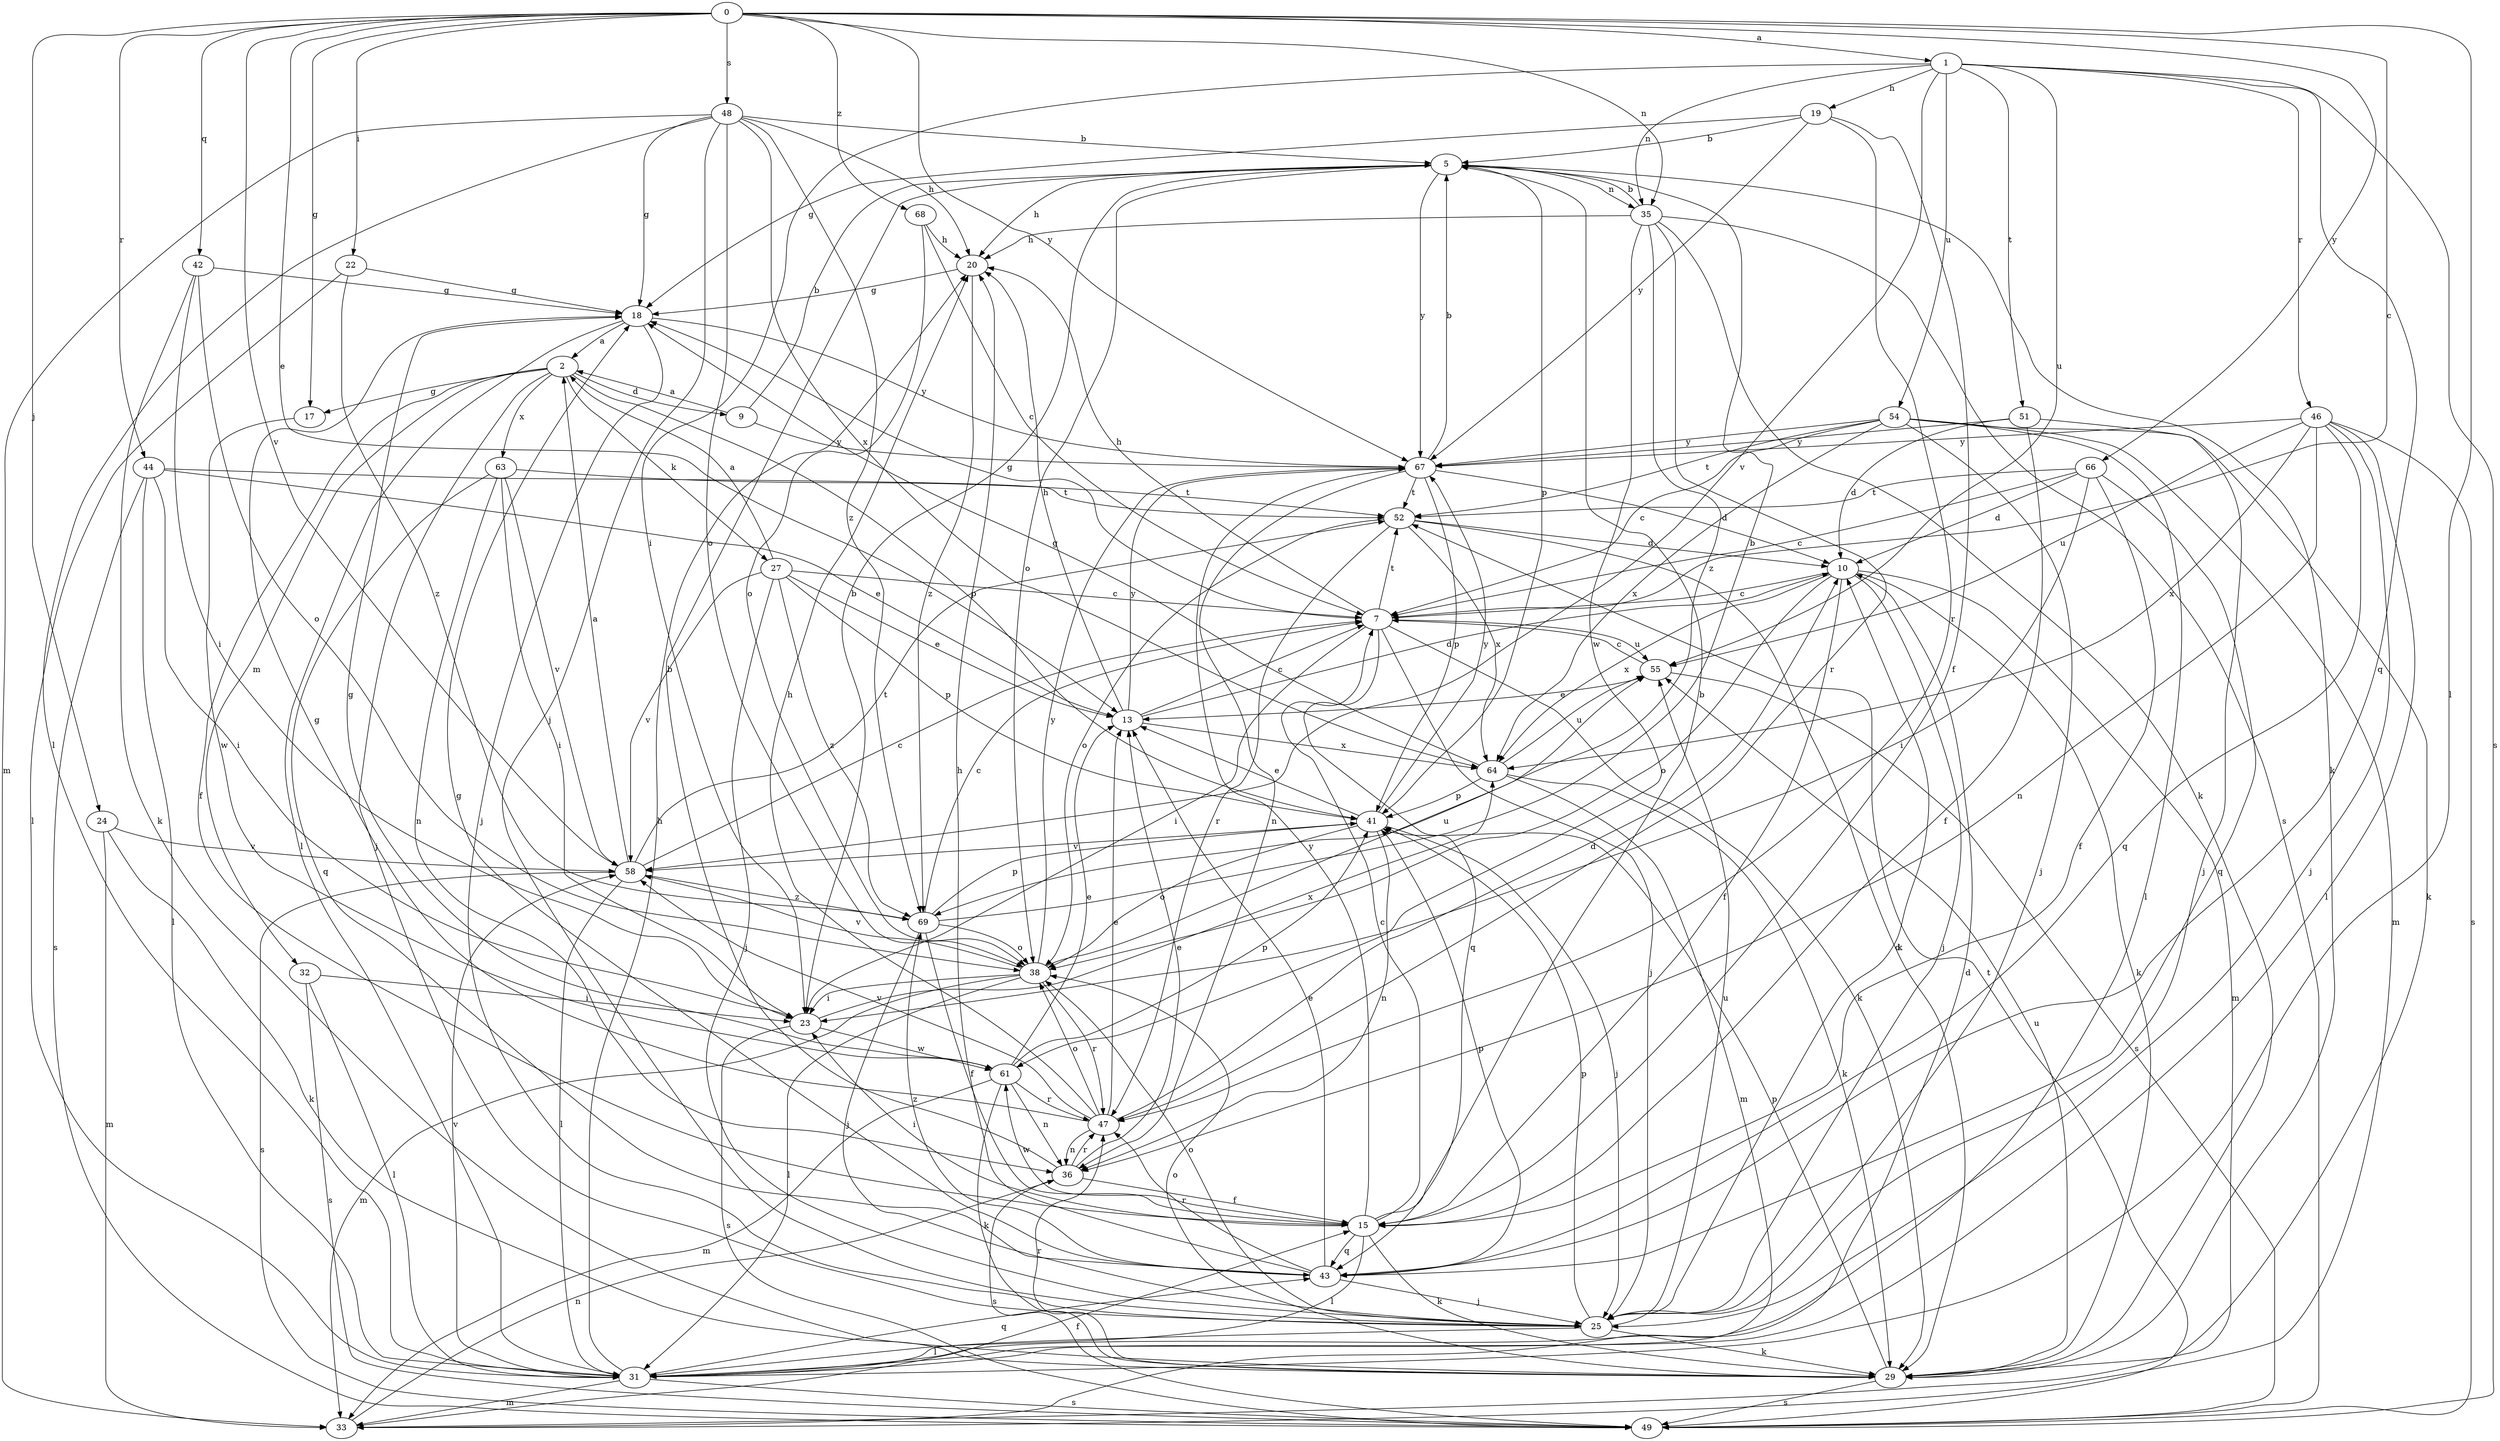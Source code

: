 strict digraph  {
0;
1;
2;
5;
7;
9;
10;
13;
15;
17;
18;
19;
20;
22;
23;
24;
25;
27;
29;
31;
32;
33;
35;
36;
38;
41;
42;
43;
44;
46;
47;
48;
49;
51;
52;
54;
55;
58;
61;
63;
64;
66;
67;
68;
69;
0 -> 1  [label=a];
0 -> 7  [label=c];
0 -> 13  [label=e];
0 -> 17  [label=g];
0 -> 22  [label=i];
0 -> 24  [label=j];
0 -> 31  [label=l];
0 -> 35  [label=n];
0 -> 42  [label=q];
0 -> 44  [label=r];
0 -> 48  [label=s];
0 -> 58  [label=v];
0 -> 66  [label=y];
0 -> 67  [label=y];
0 -> 68  [label=z];
1 -> 19  [label=h];
1 -> 23  [label=i];
1 -> 35  [label=n];
1 -> 43  [label=q];
1 -> 46  [label=r];
1 -> 49  [label=s];
1 -> 51  [label=t];
1 -> 54  [label=u];
1 -> 55  [label=u];
1 -> 58  [label=v];
2 -> 9  [label=d];
2 -> 15  [label=f];
2 -> 17  [label=g];
2 -> 25  [label=j];
2 -> 27  [label=k];
2 -> 32  [label=m];
2 -> 41  [label=p];
2 -> 63  [label=x];
5 -> 20  [label=h];
5 -> 29  [label=k];
5 -> 35  [label=n];
5 -> 38  [label=o];
5 -> 41  [label=p];
5 -> 67  [label=y];
7 -> 18  [label=g];
7 -> 20  [label=h];
7 -> 23  [label=i];
7 -> 25  [label=j];
7 -> 29  [label=k];
7 -> 43  [label=q];
7 -> 52  [label=t];
7 -> 55  [label=u];
9 -> 2  [label=a];
9 -> 5  [label=b];
9 -> 67  [label=y];
10 -> 7  [label=c];
10 -> 15  [label=f];
10 -> 25  [label=j];
10 -> 29  [label=k];
10 -> 33  [label=m];
10 -> 38  [label=o];
10 -> 64  [label=x];
13 -> 7  [label=c];
13 -> 10  [label=d];
13 -> 20  [label=h];
13 -> 64  [label=x];
13 -> 67  [label=y];
15 -> 5  [label=b];
15 -> 7  [label=c];
15 -> 23  [label=i];
15 -> 29  [label=k];
15 -> 31  [label=l];
15 -> 43  [label=q];
15 -> 61  [label=w];
15 -> 67  [label=y];
17 -> 61  [label=w];
18 -> 2  [label=a];
18 -> 25  [label=j];
18 -> 31  [label=l];
18 -> 67  [label=y];
19 -> 5  [label=b];
19 -> 15  [label=f];
19 -> 18  [label=g];
19 -> 47  [label=r];
19 -> 67  [label=y];
20 -> 18  [label=g];
20 -> 69  [label=z];
22 -> 18  [label=g];
22 -> 31  [label=l];
22 -> 69  [label=z];
23 -> 5  [label=b];
23 -> 49  [label=s];
23 -> 61  [label=w];
23 -> 64  [label=x];
24 -> 29  [label=k];
24 -> 33  [label=m];
24 -> 58  [label=v];
25 -> 10  [label=d];
25 -> 29  [label=k];
25 -> 31  [label=l];
25 -> 38  [label=o];
25 -> 41  [label=p];
25 -> 55  [label=u];
27 -> 2  [label=a];
27 -> 7  [label=c];
27 -> 13  [label=e];
27 -> 25  [label=j];
27 -> 41  [label=p];
27 -> 58  [label=v];
27 -> 69  [label=z];
29 -> 38  [label=o];
29 -> 41  [label=p];
29 -> 47  [label=r];
29 -> 49  [label=s];
29 -> 55  [label=u];
31 -> 10  [label=d];
31 -> 20  [label=h];
31 -> 33  [label=m];
31 -> 43  [label=q];
31 -> 49  [label=s];
31 -> 58  [label=v];
32 -> 23  [label=i];
32 -> 31  [label=l];
32 -> 49  [label=s];
33 -> 15  [label=f];
33 -> 36  [label=n];
35 -> 5  [label=b];
35 -> 20  [label=h];
35 -> 29  [label=k];
35 -> 47  [label=r];
35 -> 49  [label=s];
35 -> 61  [label=w];
35 -> 69  [label=z];
36 -> 5  [label=b];
36 -> 13  [label=e];
36 -> 15  [label=f];
36 -> 47  [label=r];
36 -> 49  [label=s];
38 -> 23  [label=i];
38 -> 31  [label=l];
38 -> 33  [label=m];
38 -> 47  [label=r];
38 -> 55  [label=u];
38 -> 58  [label=v];
38 -> 67  [label=y];
41 -> 13  [label=e];
41 -> 25  [label=j];
41 -> 36  [label=n];
41 -> 38  [label=o];
41 -> 58  [label=v];
41 -> 67  [label=y];
42 -> 18  [label=g];
42 -> 23  [label=i];
42 -> 29  [label=k];
42 -> 38  [label=o];
43 -> 13  [label=e];
43 -> 18  [label=g];
43 -> 20  [label=h];
43 -> 25  [label=j];
43 -> 41  [label=p];
43 -> 47  [label=r];
43 -> 69  [label=z];
44 -> 13  [label=e];
44 -> 23  [label=i];
44 -> 31  [label=l];
44 -> 49  [label=s];
44 -> 52  [label=t];
46 -> 25  [label=j];
46 -> 31  [label=l];
46 -> 36  [label=n];
46 -> 43  [label=q];
46 -> 49  [label=s];
46 -> 55  [label=u];
46 -> 64  [label=x];
46 -> 67  [label=y];
47 -> 10  [label=d];
47 -> 13  [label=e];
47 -> 18  [label=g];
47 -> 20  [label=h];
47 -> 36  [label=n];
47 -> 38  [label=o];
47 -> 58  [label=v];
48 -> 5  [label=b];
48 -> 18  [label=g];
48 -> 20  [label=h];
48 -> 25  [label=j];
48 -> 31  [label=l];
48 -> 33  [label=m];
48 -> 38  [label=o];
48 -> 64  [label=x];
48 -> 69  [label=z];
49 -> 52  [label=t];
51 -> 10  [label=d];
51 -> 15  [label=f];
51 -> 25  [label=j];
51 -> 67  [label=y];
52 -> 10  [label=d];
52 -> 29  [label=k];
52 -> 38  [label=o];
52 -> 47  [label=r];
52 -> 64  [label=x];
54 -> 7  [label=c];
54 -> 25  [label=j];
54 -> 29  [label=k];
54 -> 31  [label=l];
54 -> 33  [label=m];
54 -> 52  [label=t];
54 -> 64  [label=x];
54 -> 67  [label=y];
55 -> 7  [label=c];
55 -> 13  [label=e];
55 -> 49  [label=s];
58 -> 2  [label=a];
58 -> 7  [label=c];
58 -> 31  [label=l];
58 -> 49  [label=s];
58 -> 52  [label=t];
58 -> 69  [label=z];
61 -> 13  [label=e];
61 -> 18  [label=g];
61 -> 29  [label=k];
61 -> 33  [label=m];
61 -> 36  [label=n];
61 -> 41  [label=p];
61 -> 47  [label=r];
63 -> 23  [label=i];
63 -> 36  [label=n];
63 -> 43  [label=q];
63 -> 52  [label=t];
63 -> 58  [label=v];
64 -> 18  [label=g];
64 -> 29  [label=k];
64 -> 33  [label=m];
64 -> 41  [label=p];
64 -> 55  [label=u];
66 -> 7  [label=c];
66 -> 10  [label=d];
66 -> 15  [label=f];
66 -> 23  [label=i];
66 -> 43  [label=q];
66 -> 52  [label=t];
67 -> 5  [label=b];
67 -> 10  [label=d];
67 -> 36  [label=n];
67 -> 41  [label=p];
67 -> 52  [label=t];
68 -> 7  [label=c];
68 -> 20  [label=h];
68 -> 38  [label=o];
69 -> 5  [label=b];
69 -> 7  [label=c];
69 -> 15  [label=f];
69 -> 25  [label=j];
69 -> 38  [label=o];
69 -> 41  [label=p];
}
